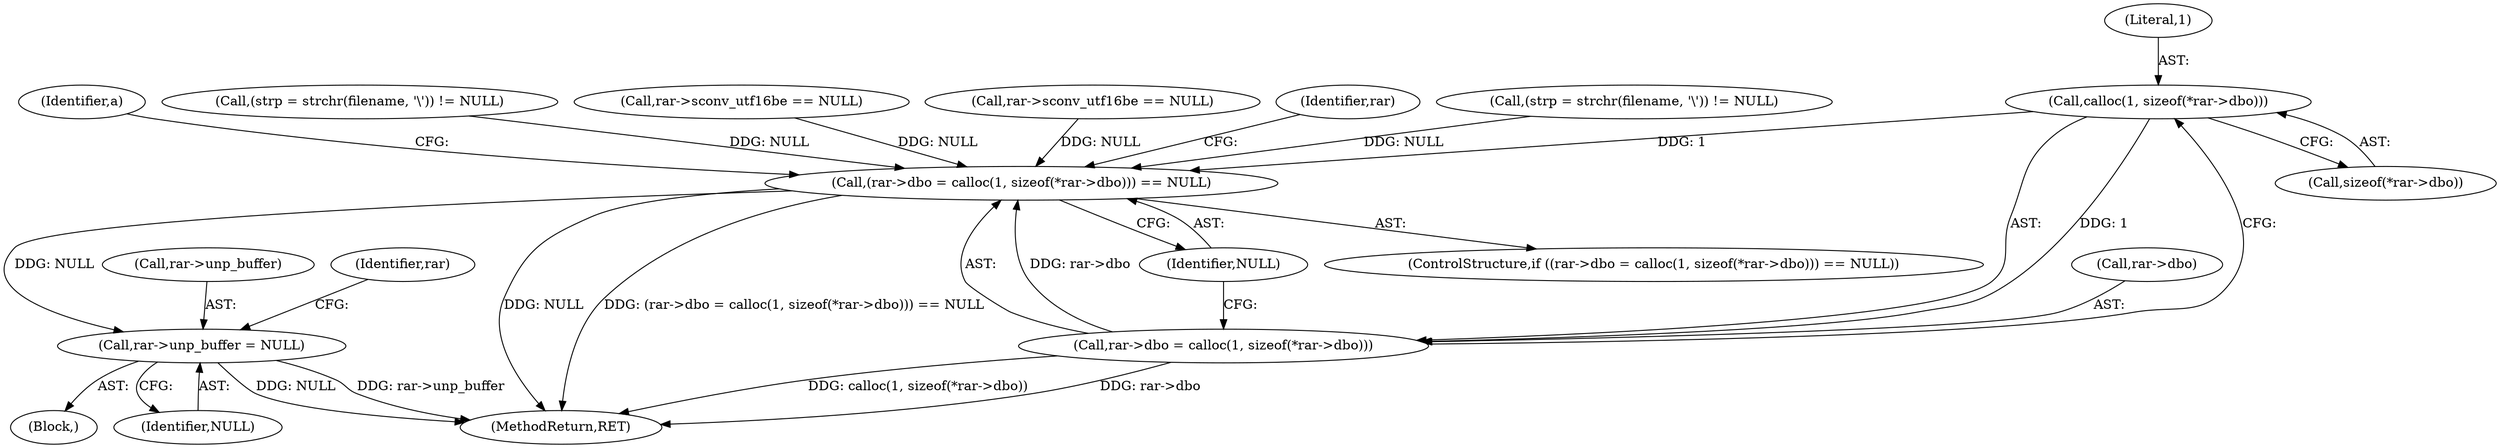 digraph "0_libarchive_5562545b5562f6d12a4ef991fae158bf4ccf92b6@API" {
"1001279" [label="(Call,calloc(1, sizeof(*rar->dbo)))"];
"1001274" [label="(Call,(rar->dbo = calloc(1, sizeof(*rar->dbo))) == NULL)"];
"1001580" [label="(Call,rar->unp_buffer = NULL)"];
"1001275" [label="(Call,rar->dbo = calloc(1, sizeof(*rar->dbo)))"];
"1001280" [label="(Literal,1)"];
"1001580" [label="(Call,rar->unp_buffer = NULL)"];
"1001286" [label="(Identifier,NULL)"];
"1001291" [label="(Identifier,a)"];
"1000120" [label="(Block,)"];
"1001276" [label="(Call,rar->dbo)"];
"1001044" [label="(Call,(strp = strchr(filename, '\\')) != NULL)"];
"1000971" [label="(Call,rar->sconv_utf16be == NULL)"];
"1000953" [label="(Call,rar->sconv_utf16be == NULL)"];
"1001581" [label="(Call,rar->unp_buffer)"];
"1001301" [label="(Identifier,rar)"];
"1001064" [label="(Call,(strp = strchr(filename, '\\')) != NULL)"];
"1001279" [label="(Call,calloc(1, sizeof(*rar->dbo)))"];
"1001587" [label="(Identifier,rar)"];
"1001274" [label="(Call,(rar->dbo = calloc(1, sizeof(*rar->dbo))) == NULL)"];
"1001275" [label="(Call,rar->dbo = calloc(1, sizeof(*rar->dbo)))"];
"1001741" [label="(MethodReturn,RET)"];
"1001281" [label="(Call,sizeof(*rar->dbo))"];
"1001273" [label="(ControlStructure,if ((rar->dbo = calloc(1, sizeof(*rar->dbo))) == NULL))"];
"1001584" [label="(Identifier,NULL)"];
"1001279" -> "1001275"  [label="AST: "];
"1001279" -> "1001281"  [label="CFG: "];
"1001280" -> "1001279"  [label="AST: "];
"1001281" -> "1001279"  [label="AST: "];
"1001275" -> "1001279"  [label="CFG: "];
"1001279" -> "1001274"  [label="DDG: 1"];
"1001279" -> "1001275"  [label="DDG: 1"];
"1001274" -> "1001273"  [label="AST: "];
"1001274" -> "1001286"  [label="CFG: "];
"1001275" -> "1001274"  [label="AST: "];
"1001286" -> "1001274"  [label="AST: "];
"1001291" -> "1001274"  [label="CFG: "];
"1001301" -> "1001274"  [label="CFG: "];
"1001274" -> "1001741"  [label="DDG: NULL"];
"1001274" -> "1001741"  [label="DDG: (rar->dbo = calloc(1, sizeof(*rar->dbo))) == NULL"];
"1001275" -> "1001274"  [label="DDG: rar->dbo"];
"1001044" -> "1001274"  [label="DDG: NULL"];
"1000953" -> "1001274"  [label="DDG: NULL"];
"1000971" -> "1001274"  [label="DDG: NULL"];
"1001064" -> "1001274"  [label="DDG: NULL"];
"1001274" -> "1001580"  [label="DDG: NULL"];
"1001580" -> "1000120"  [label="AST: "];
"1001580" -> "1001584"  [label="CFG: "];
"1001581" -> "1001580"  [label="AST: "];
"1001584" -> "1001580"  [label="AST: "];
"1001587" -> "1001580"  [label="CFG: "];
"1001580" -> "1001741"  [label="DDG: NULL"];
"1001580" -> "1001741"  [label="DDG: rar->unp_buffer"];
"1001276" -> "1001275"  [label="AST: "];
"1001286" -> "1001275"  [label="CFG: "];
"1001275" -> "1001741"  [label="DDG: rar->dbo"];
"1001275" -> "1001741"  [label="DDG: calloc(1, sizeof(*rar->dbo))"];
}

